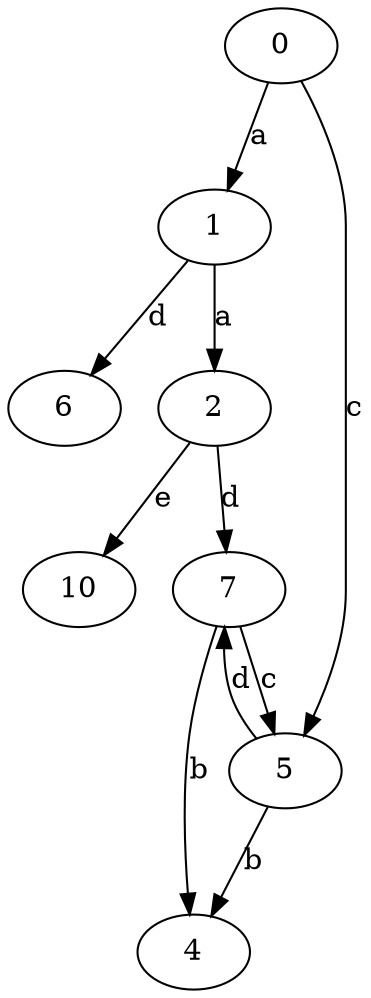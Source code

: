 strict digraph  {
0;
1;
2;
4;
5;
6;
7;
10;
0 -> 1  [label=a];
0 -> 5  [label=c];
1 -> 2  [label=a];
1 -> 6  [label=d];
2 -> 7  [label=d];
2 -> 10  [label=e];
5 -> 4  [label=b];
5 -> 7  [label=d];
7 -> 4  [label=b];
7 -> 5  [label=c];
}
